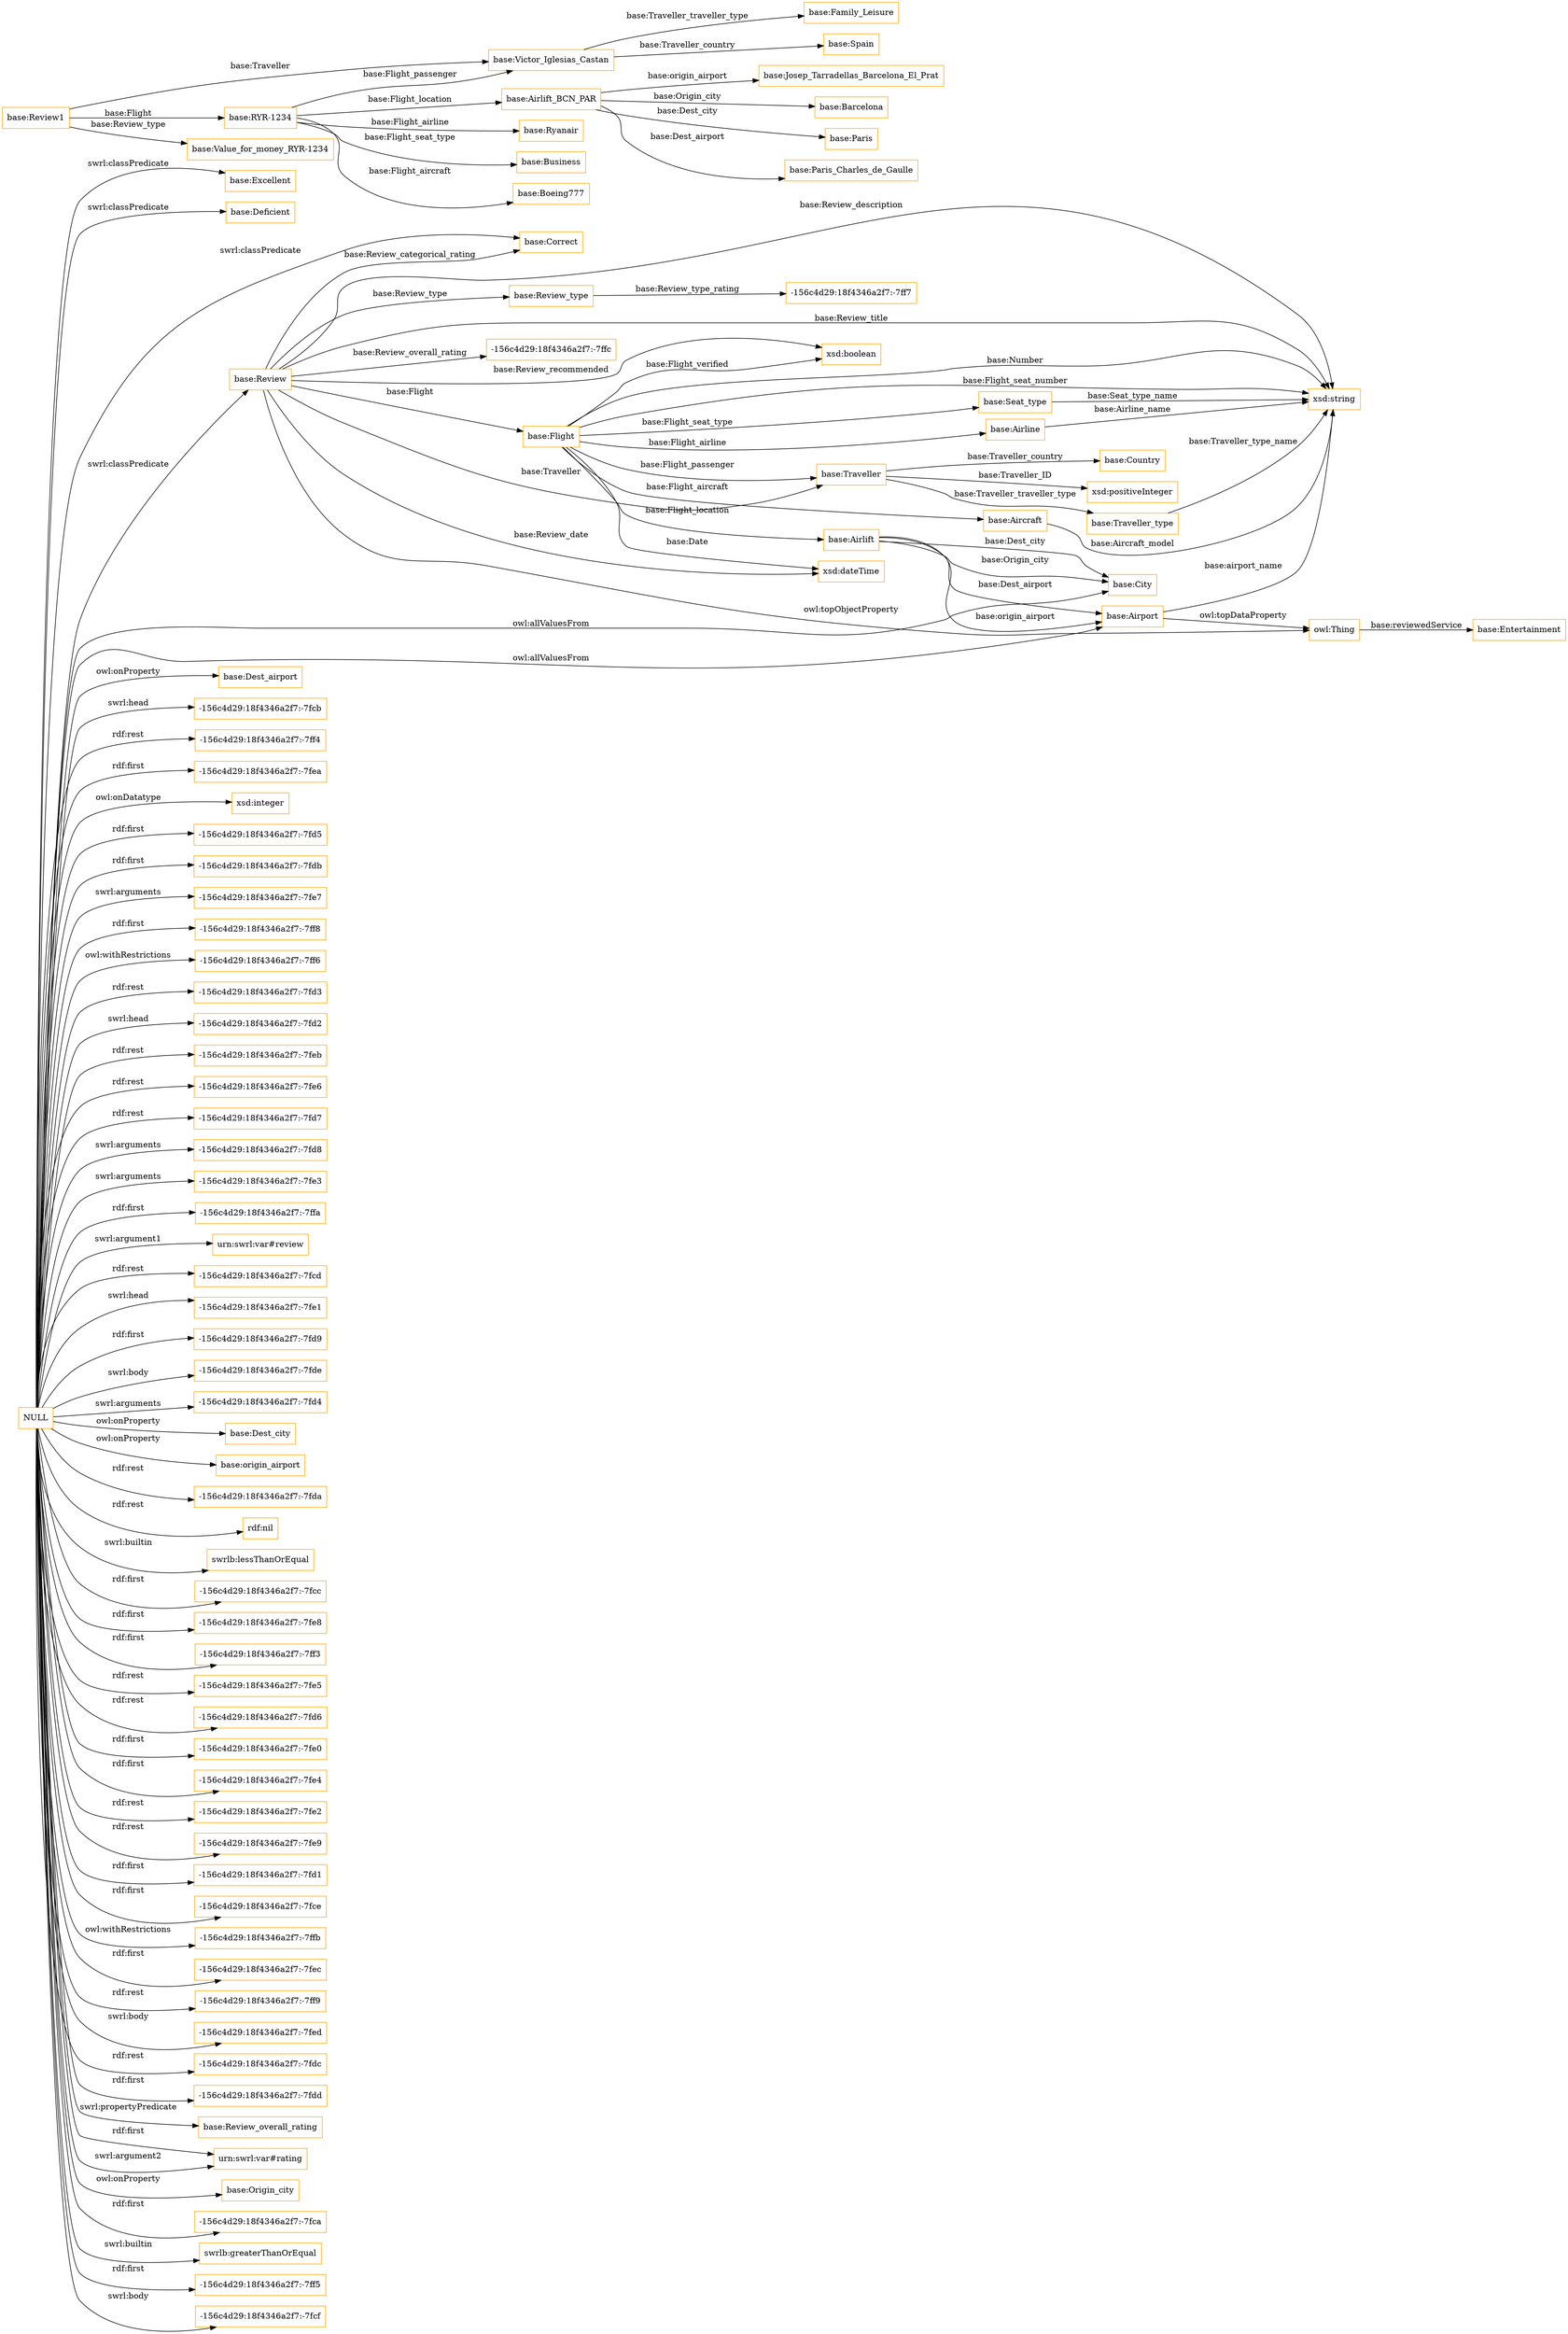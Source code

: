 digraph ar2dtool_diagram { 
rankdir=LR;
size="1501"
node [shape = rectangle, color="orange"]; "base:Excellent" "base:Aircraft" "base:Deficient" "base:Correct" "base:Airport" "base:Flight" "base:Traveller_type" "base:Traveller" "base:City" "base:Airlift" "base:Country" "base:Entertainment" "base:Review" "base:Seat_type" "base:Review_type" "base:Airline" ; /*classes style*/
	"base:Review1" -> "base:Victor_Iglesias_Castan" [ label = "base:Traveller" ];
	"base:Review1" -> "base:RYR-1234" [ label = "base:Flight" ];
	"base:Review1" -> "base:Value_for_money_RYR-1234" [ label = "base:Review_type" ];
	"base:Victor_Iglesias_Castan" -> "base:Family_Leisure" [ label = "base:Traveller_traveller_type" ];
	"base:Victor_Iglesias_Castan" -> "base:Spain" [ label = "base:Traveller_country" ];
	"NULL" -> "base:Dest_airport" [ label = "owl:onProperty" ];
	"NULL" -> "-156c4d29:18f4346a2f7:-7fcb" [ label = "swrl:head" ];
	"NULL" -> "-156c4d29:18f4346a2f7:-7ff4" [ label = "rdf:rest" ];
	"NULL" -> "-156c4d29:18f4346a2f7:-7fea" [ label = "rdf:first" ];
	"NULL" -> "xsd:integer" [ label = "owl:onDatatype" ];
	"NULL" -> "-156c4d29:18f4346a2f7:-7fd5" [ label = "rdf:first" ];
	"NULL" -> "-156c4d29:18f4346a2f7:-7fdb" [ label = "rdf:first" ];
	"NULL" -> "-156c4d29:18f4346a2f7:-7fe7" [ label = "swrl:arguments" ];
	"NULL" -> "-156c4d29:18f4346a2f7:-7ff8" [ label = "rdf:first" ];
	"NULL" -> "-156c4d29:18f4346a2f7:-7ff6" [ label = "owl:withRestrictions" ];
	"NULL" -> "-156c4d29:18f4346a2f7:-7fd3" [ label = "rdf:rest" ];
	"NULL" -> "-156c4d29:18f4346a2f7:-7fd2" [ label = "swrl:head" ];
	"NULL" -> "-156c4d29:18f4346a2f7:-7feb" [ label = "rdf:rest" ];
	"NULL" -> "-156c4d29:18f4346a2f7:-7fe6" [ label = "rdf:rest" ];
	"NULL" -> "-156c4d29:18f4346a2f7:-7fd7" [ label = "rdf:rest" ];
	"NULL" -> "base:City" [ label = "owl:allValuesFrom" ];
	"NULL" -> "-156c4d29:18f4346a2f7:-7fd8" [ label = "swrl:arguments" ];
	"NULL" -> "-156c4d29:18f4346a2f7:-7fe3" [ label = "swrl:arguments" ];
	"NULL" -> "-156c4d29:18f4346a2f7:-7ffa" [ label = "rdf:first" ];
	"NULL" -> "urn:swrl:var#review" [ label = "swrl:argument1" ];
	"NULL" -> "-156c4d29:18f4346a2f7:-7fcd" [ label = "rdf:rest" ];
	"NULL" -> "-156c4d29:18f4346a2f7:-7fe1" [ label = "swrl:head" ];
	"NULL" -> "-156c4d29:18f4346a2f7:-7fd9" [ label = "rdf:first" ];
	"NULL" -> "-156c4d29:18f4346a2f7:-7fde" [ label = "swrl:body" ];
	"NULL" -> "-156c4d29:18f4346a2f7:-7fd4" [ label = "swrl:arguments" ];
	"NULL" -> "base:Correct" [ label = "swrl:classPredicate" ];
	"NULL" -> "base:Dest_city" [ label = "owl:onProperty" ];
	"NULL" -> "base:origin_airport" [ label = "owl:onProperty" ];
	"NULL" -> "-156c4d29:18f4346a2f7:-7fda" [ label = "rdf:rest" ];
	"NULL" -> "rdf:nil" [ label = "rdf:rest" ];
	"NULL" -> "base:Deficient" [ label = "swrl:classPredicate" ];
	"NULL" -> "base:Airport" [ label = "owl:allValuesFrom" ];
	"NULL" -> "swrlb:lessThanOrEqual" [ label = "swrl:builtin" ];
	"NULL" -> "-156c4d29:18f4346a2f7:-7fcc" [ label = "rdf:first" ];
	"NULL" -> "base:Excellent" [ label = "swrl:classPredicate" ];
	"NULL" -> "-156c4d29:18f4346a2f7:-7fe8" [ label = "rdf:first" ];
	"NULL" -> "-156c4d29:18f4346a2f7:-7ff3" [ label = "rdf:first" ];
	"NULL" -> "-156c4d29:18f4346a2f7:-7fe5" [ label = "rdf:rest" ];
	"NULL" -> "-156c4d29:18f4346a2f7:-7fd6" [ label = "rdf:rest" ];
	"NULL" -> "-156c4d29:18f4346a2f7:-7fe0" [ label = "rdf:first" ];
	"NULL" -> "-156c4d29:18f4346a2f7:-7fe4" [ label = "rdf:first" ];
	"NULL" -> "-156c4d29:18f4346a2f7:-7fe2" [ label = "rdf:rest" ];
	"NULL" -> "base:Review" [ label = "swrl:classPredicate" ];
	"NULL" -> "-156c4d29:18f4346a2f7:-7fe9" [ label = "rdf:rest" ];
	"NULL" -> "-156c4d29:18f4346a2f7:-7fd1" [ label = "rdf:first" ];
	"NULL" -> "-156c4d29:18f4346a2f7:-7fce" [ label = "rdf:first" ];
	"NULL" -> "-156c4d29:18f4346a2f7:-7ffb" [ label = "owl:withRestrictions" ];
	"NULL" -> "-156c4d29:18f4346a2f7:-7fec" [ label = "rdf:first" ];
	"NULL" -> "-156c4d29:18f4346a2f7:-7ff9" [ label = "rdf:rest" ];
	"NULL" -> "-156c4d29:18f4346a2f7:-7fed" [ label = "swrl:body" ];
	"NULL" -> "-156c4d29:18f4346a2f7:-7fdc" [ label = "rdf:rest" ];
	"NULL" -> "-156c4d29:18f4346a2f7:-7fdd" [ label = "rdf:first" ];
	"NULL" -> "base:Review_overall_rating" [ label = "swrl:propertyPredicate" ];
	"NULL" -> "urn:swrl:var#rating" [ label = "rdf:first" ];
	"NULL" -> "base:Origin_city" [ label = "owl:onProperty" ];
	"NULL" -> "-156c4d29:18f4346a2f7:-7fca" [ label = "rdf:first" ];
	"NULL" -> "swrlb:greaterThanOrEqual" [ label = "swrl:builtin" ];
	"NULL" -> "urn:swrl:var#rating" [ label = "swrl:argument2" ];
	"NULL" -> "-156c4d29:18f4346a2f7:-7ff5" [ label = "rdf:first" ];
	"NULL" -> "-156c4d29:18f4346a2f7:-7fcf" [ label = "swrl:body" ];
	"base:RYR-1234" -> "base:Victor_Iglesias_Castan" [ label = "base:Flight_passenger" ];
	"base:RYR-1234" -> "base:Airlift_BCN_PAR" [ label = "base:Flight_location" ];
	"base:RYR-1234" -> "base:Ryanair" [ label = "base:Flight_airline" ];
	"base:RYR-1234" -> "base:Business" [ label = "base:Flight_seat_type" ];
	"base:RYR-1234" -> "base:Boeing777" [ label = "base:Flight_aircraft" ];
	"base:Airlift_BCN_PAR" -> "base:Josep_Tarradellas_Barcelona_El_Prat" [ label = "base:origin_airport" ];
	"base:Airlift_BCN_PAR" -> "base:Barcelona" [ label = "base:Origin_city" ];
	"base:Airlift_BCN_PAR" -> "base:Paris" [ label = "base:Dest_city" ];
	"base:Airlift_BCN_PAR" -> "base:Paris_Charles_de_Gaulle" [ label = "base:Dest_airport" ];
	"base:Review" -> "xsd:string" [ label = "base:Review_description" ];
	"base:Flight" -> "xsd:dateTime" [ label = "base:Date" ];
	"base:Flight" -> "base:Seat_type" [ label = "base:Flight_seat_type" ];
	"base:Traveller" -> "base:Country" [ label = "base:Traveller_country" ];
	"base:Airlift" -> "base:Airport" [ label = "base:Dest_airport" ];
	"base:Review" -> "xsd:string" [ label = "base:Review_title" ];
	"base:Airport" -> "xsd:string" [ label = "base:airport_name" ];
	"base:Review" -> "xsd:dateTime" [ label = "base:Review_date" ];
	"base:Review" -> "base:Correct" [ label = "base:Review_categorical_rating" ];
	"base:Traveller" -> "xsd:positiveInteger" [ label = "base:Traveller_ID" ];
	"base:Review" -> "owl:Thing" [ label = "owl:topObjectProperty" ];
	"base:Flight" -> "base:Airline" [ label = "base:Flight_airline" ];
	"base:Seat_type" -> "xsd:string" [ label = "base:Seat_type_name" ];
	"owl:Thing" -> "base:Entertainment" [ label = "base:reviewedService" ];
	"base:Flight" -> "xsd:boolean" [ label = "base:Flight_verified" ];
	"base:Airline" -> "xsd:string" [ label = "base:Airline_name" ];
	"base:Flight" -> "xsd:string" [ label = "base:Number" ];
	"base:Review" -> "base:Traveller" [ label = "base:Traveller" ];
	"base:Review" -> "base:Flight" [ label = "base:Flight" ];
	"base:Review" -> "base:Review_type" [ label = "base:Review_type" ];
	"base:Aircraft" -> "xsd:string" [ label = "base:Aircraft_model" ];
	"base:Review" -> "-156c4d29:18f4346a2f7:-7ffc" [ label = "base:Review_overall_rating" ];
	"base:Traveller" -> "base:Traveller_type" [ label = "base:Traveller_traveller_type" ];
	"base:Review" -> "xsd:boolean" [ label = "base:Review_recommended" ];
	"base:Flight" -> "xsd:string" [ label = "base:Flight_seat_number" ];
	"base:Traveller_type" -> "xsd:string" [ label = "base:Traveller_type_name" ];
	"base:Airlift" -> "base:City" [ label = "base:Origin_city" ];
	"base:Airlift" -> "base:Airport" [ label = "base:origin_airport" ];
	"base:Flight" -> "base:Aircraft" [ label = "base:Flight_aircraft" ];
	"base:Flight" -> "base:Airlift" [ label = "base:Flight_location" ];
	"base:Review_type" -> "-156c4d29:18f4346a2f7:-7ff7" [ label = "base:Review_type_rating" ];
	"base:Airport" -> "owl:Thing" [ label = "owl:topDataProperty" ];
	"base:Flight" -> "base:Traveller" [ label = "base:Flight_passenger" ];
	"base:Airlift" -> "base:City" [ label = "base:Dest_city" ];

}
